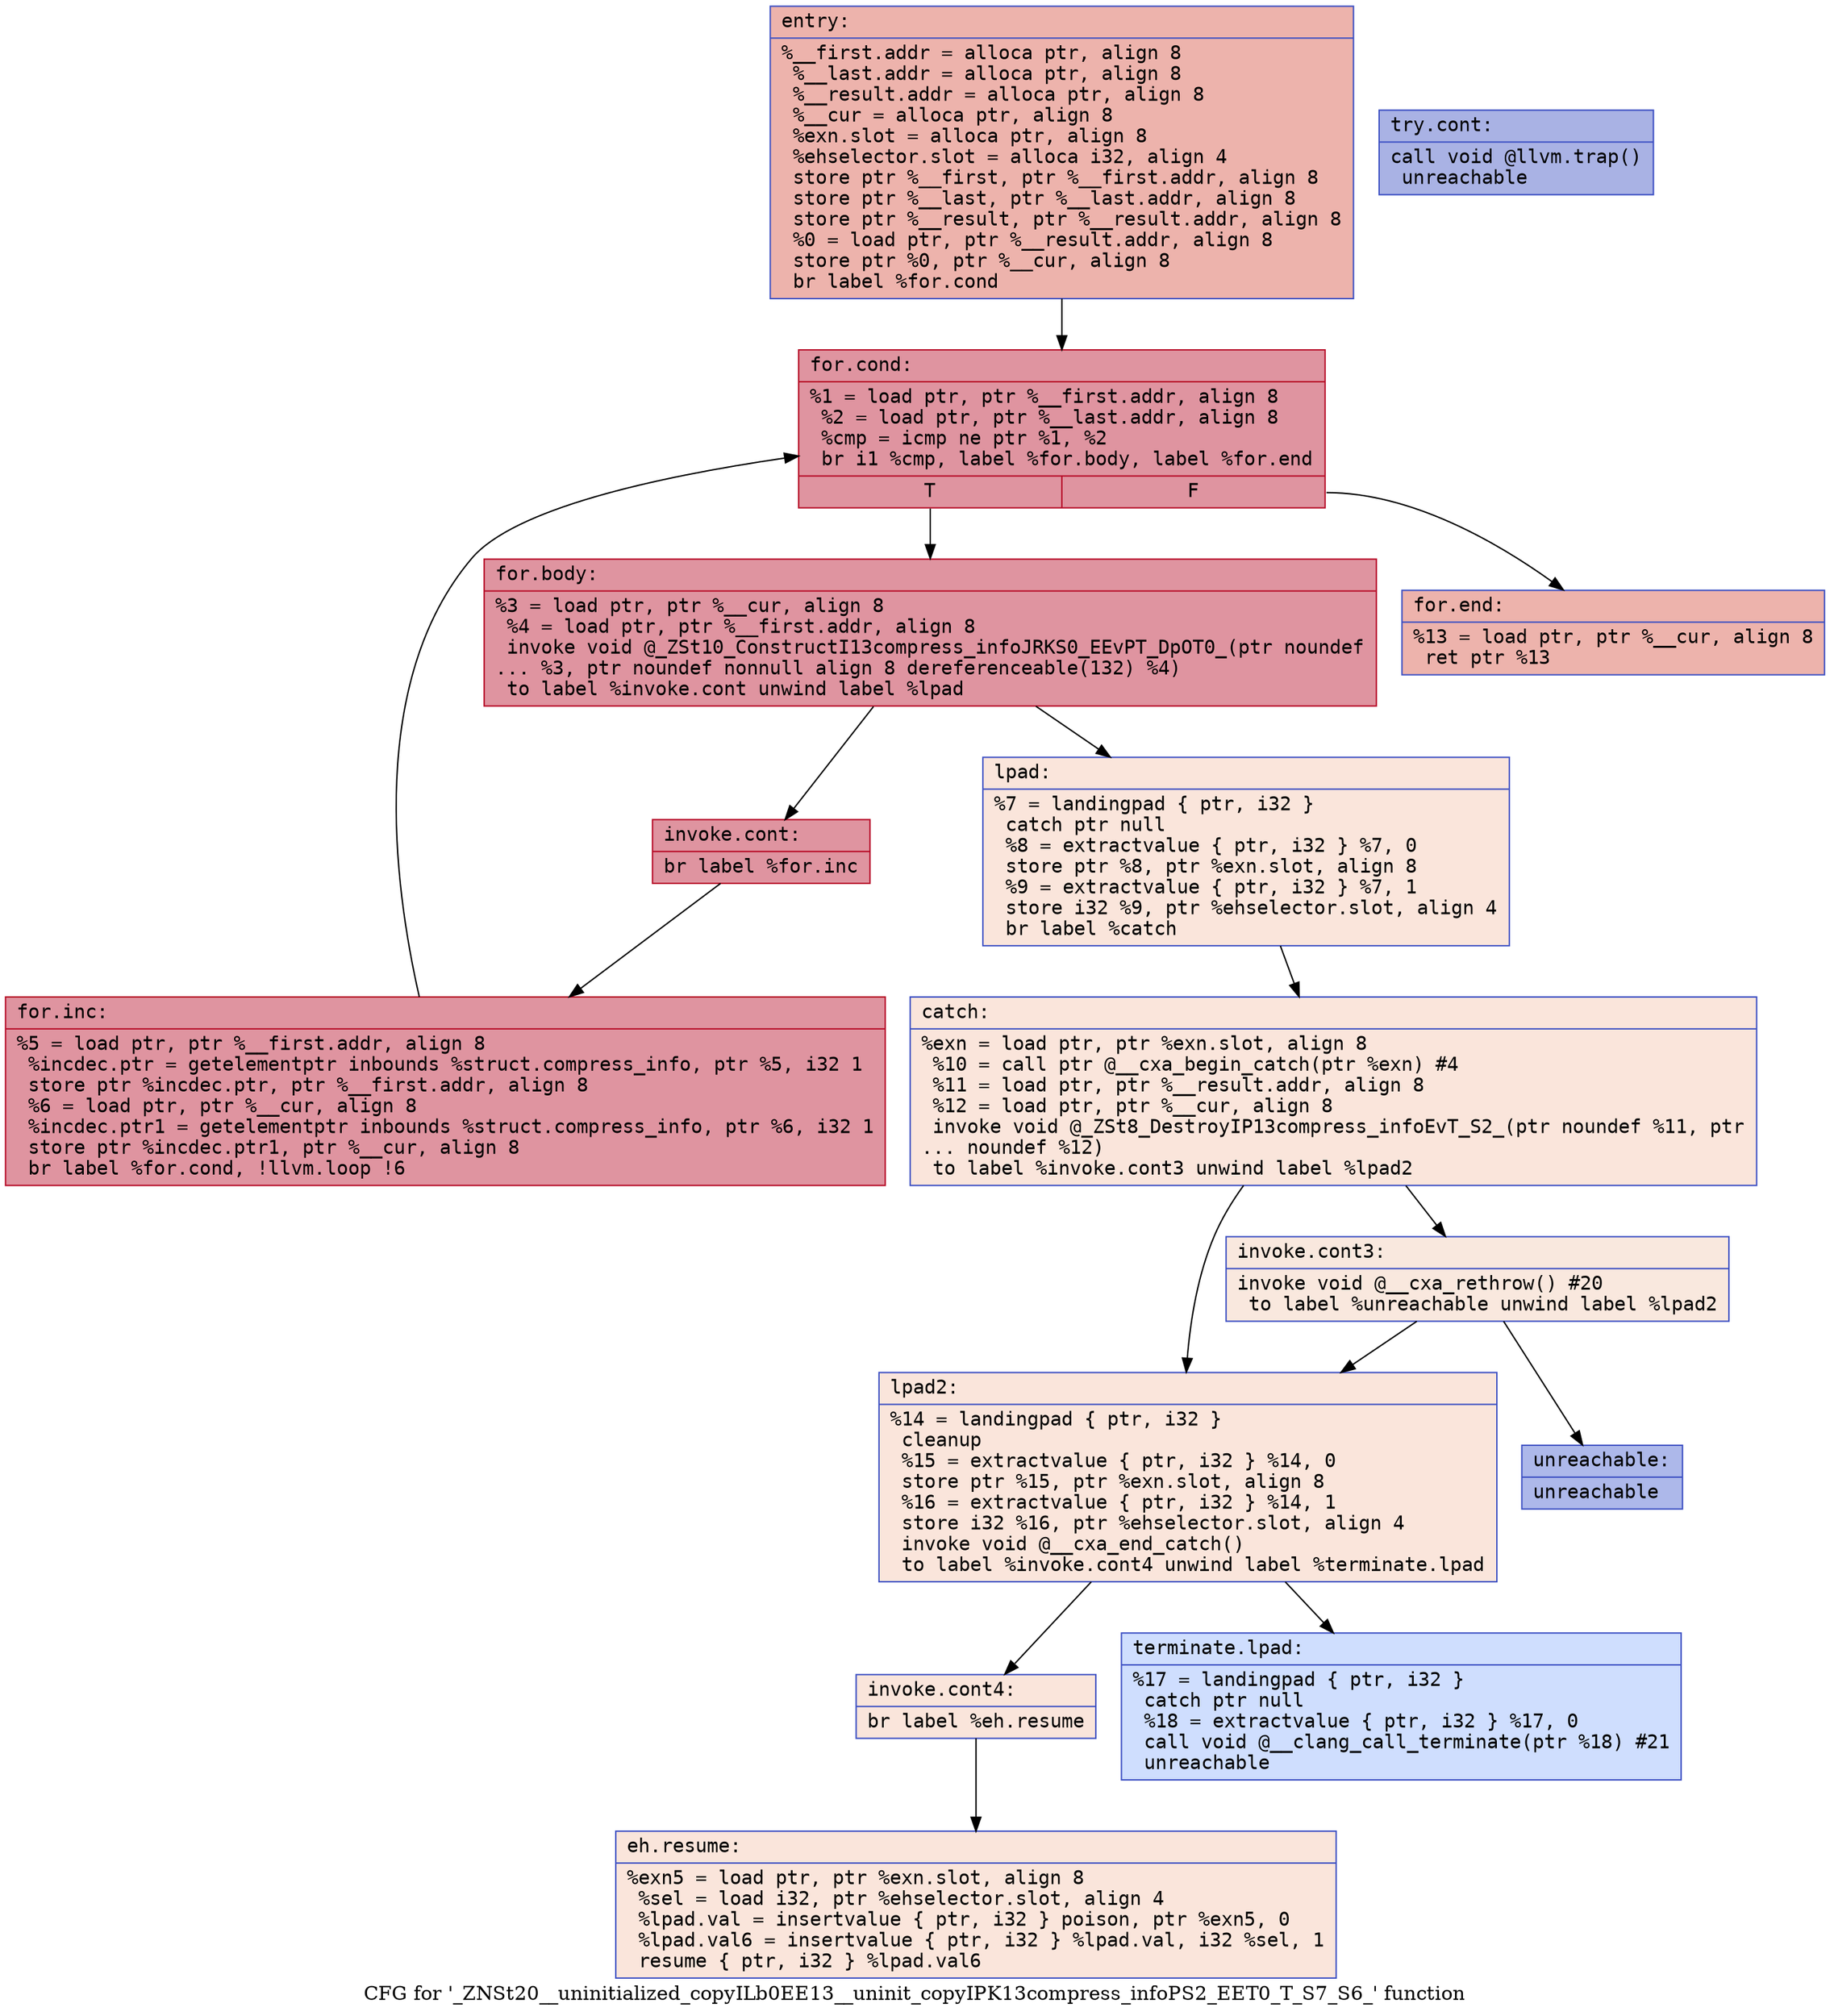 digraph "CFG for '_ZNSt20__uninitialized_copyILb0EE13__uninit_copyIPK13compress_infoPS2_EET0_T_S7_S6_' function" {
	label="CFG for '_ZNSt20__uninitialized_copyILb0EE13__uninit_copyIPK13compress_infoPS2_EET0_T_S7_S6_' function";

	Node0x5651cd865df0 [shape=record,color="#3d50c3ff", style=filled, fillcolor="#d6524470" fontname="Courier",label="{entry:\l|  %__first.addr = alloca ptr, align 8\l  %__last.addr = alloca ptr, align 8\l  %__result.addr = alloca ptr, align 8\l  %__cur = alloca ptr, align 8\l  %exn.slot = alloca ptr, align 8\l  %ehselector.slot = alloca i32, align 4\l  store ptr %__first, ptr %__first.addr, align 8\l  store ptr %__last, ptr %__last.addr, align 8\l  store ptr %__result, ptr %__result.addr, align 8\l  %0 = load ptr, ptr %__result.addr, align 8\l  store ptr %0, ptr %__cur, align 8\l  br label %for.cond\l}"];
	Node0x5651cd865df0 -> Node0x5651cd8664a0[tooltip="entry -> for.cond\nProbability 100.00%" ];
	Node0x5651cd8664a0 [shape=record,color="#b70d28ff", style=filled, fillcolor="#b70d2870" fontname="Courier",label="{for.cond:\l|  %1 = load ptr, ptr %__first.addr, align 8\l  %2 = load ptr, ptr %__last.addr, align 8\l  %cmp = icmp ne ptr %1, %2\l  br i1 %cmp, label %for.body, label %for.end\l|{<s0>T|<s1>F}}"];
	Node0x5651cd8664a0:s0 -> Node0x5651cd866740[tooltip="for.cond -> for.body\nProbability 96.88%" ];
	Node0x5651cd8664a0:s1 -> Node0x5651cd866960[tooltip="for.cond -> for.end\nProbability 3.12%" ];
	Node0x5651cd866740 [shape=record,color="#b70d28ff", style=filled, fillcolor="#b70d2870" fontname="Courier",label="{for.body:\l|  %3 = load ptr, ptr %__cur, align 8\l  %4 = load ptr, ptr %__first.addr, align 8\l  invoke void @_ZSt10_ConstructI13compress_infoJRKS0_EEvPT_DpOT0_(ptr noundef\l... %3, ptr noundef nonnull align 8 dereferenceable(132) %4)\l          to label %invoke.cont unwind label %lpad\l}"];
	Node0x5651cd866740 -> Node0x5651cd866b80[tooltip="for.body -> invoke.cont\nProbability 100.00%" ];
	Node0x5651cd866740 -> Node0x5651cd866c00[tooltip="for.body -> lpad\nProbability 0.00%" ];
	Node0x5651cd866b80 [shape=record,color="#b70d28ff", style=filled, fillcolor="#b70d2870" fontname="Courier",label="{invoke.cont:\l|  br label %for.inc\l}"];
	Node0x5651cd866b80 -> Node0x5651cd866e80[tooltip="invoke.cont -> for.inc\nProbability 100.00%" ];
	Node0x5651cd866e80 [shape=record,color="#b70d28ff", style=filled, fillcolor="#b70d2870" fontname="Courier",label="{for.inc:\l|  %5 = load ptr, ptr %__first.addr, align 8\l  %incdec.ptr = getelementptr inbounds %struct.compress_info, ptr %5, i32 1\l  store ptr %incdec.ptr, ptr %__first.addr, align 8\l  %6 = load ptr, ptr %__cur, align 8\l  %incdec.ptr1 = getelementptr inbounds %struct.compress_info, ptr %6, i32 1\l  store ptr %incdec.ptr1, ptr %__cur, align 8\l  br label %for.cond, !llvm.loop !6\l}"];
	Node0x5651cd866e80 -> Node0x5651cd8664a0[tooltip="for.inc -> for.cond\nProbability 100.00%" ];
	Node0x5651cd866c00 [shape=record,color="#3d50c3ff", style=filled, fillcolor="#f4c5ad70" fontname="Courier",label="{lpad:\l|  %7 = landingpad \{ ptr, i32 \}\l          catch ptr null\l  %8 = extractvalue \{ ptr, i32 \} %7, 0\l  store ptr %8, ptr %exn.slot, align 8\l  %9 = extractvalue \{ ptr, i32 \} %7, 1\l  store i32 %9, ptr %ehselector.slot, align 4\l  br label %catch\l}"];
	Node0x5651cd866c00 -> Node0x5651cd867700[tooltip="lpad -> catch\nProbability 100.00%" ];
	Node0x5651cd867700 [shape=record,color="#3d50c3ff", style=filled, fillcolor="#f4c5ad70" fontname="Courier",label="{catch:\l|  %exn = load ptr, ptr %exn.slot, align 8\l  %10 = call ptr @__cxa_begin_catch(ptr %exn) #4\l  %11 = load ptr, ptr %__result.addr, align 8\l  %12 = load ptr, ptr %__cur, align 8\l  invoke void @_ZSt8_DestroyIP13compress_infoEvT_S2_(ptr noundef %11, ptr\l... noundef %12)\l          to label %invoke.cont3 unwind label %lpad2\l}"];
	Node0x5651cd867700 -> Node0x5651cd867ac0[tooltip="catch -> invoke.cont3\nProbability 50.00%" ];
	Node0x5651cd867700 -> Node0x5651cd867b10[tooltip="catch -> lpad2\nProbability 50.00%" ];
	Node0x5651cd867ac0 [shape=record,color="#3d50c3ff", style=filled, fillcolor="#f2cab570" fontname="Courier",label="{invoke.cont3:\l|  invoke void @__cxa_rethrow() #20\l          to label %unreachable unwind label %lpad2\l}"];
	Node0x5651cd867ac0 -> Node0x5651cd867e60[tooltip="invoke.cont3 -> unreachable\nProbability 0.00%" ];
	Node0x5651cd867ac0 -> Node0x5651cd867b10[tooltip="invoke.cont3 -> lpad2\nProbability 100.00%" ];
	Node0x5651cd866960 [shape=record,color="#3d50c3ff", style=filled, fillcolor="#d6524470" fontname="Courier",label="{for.end:\l|  %13 = load ptr, ptr %__cur, align 8\l  ret ptr %13\l}"];
	Node0x5651cd867b10 [shape=record,color="#3d50c3ff", style=filled, fillcolor="#f4c5ad70" fontname="Courier",label="{lpad2:\l|  %14 = landingpad \{ ptr, i32 \}\l          cleanup\l  %15 = extractvalue \{ ptr, i32 \} %14, 0\l  store ptr %15, ptr %exn.slot, align 8\l  %16 = extractvalue \{ ptr, i32 \} %14, 1\l  store i32 %16, ptr %ehselector.slot, align 4\l  invoke void @__cxa_end_catch()\l          to label %invoke.cont4 unwind label %terminate.lpad\l}"];
	Node0x5651cd867b10 -> Node0x5651cd868340[tooltip="lpad2 -> invoke.cont4\nProbability 100.00%" ];
	Node0x5651cd867b10 -> Node0x5651cd8667c0[tooltip="lpad2 -> terminate.lpad\nProbability 0.00%" ];
	Node0x5651cd868340 [shape=record,color="#3d50c3ff", style=filled, fillcolor="#f4c5ad70" fontname="Courier",label="{invoke.cont4:\l|  br label %eh.resume\l}"];
	Node0x5651cd868340 -> Node0x5651cd868770[tooltip="invoke.cont4 -> eh.resume\nProbability 100.00%" ];
	Node0x5651cd868830 [shape=record,color="#3d50c3ff", style=filled, fillcolor="#3d50c370" fontname="Courier",label="{try.cont:\l|  call void @llvm.trap()\l  unreachable\l}"];
	Node0x5651cd868770 [shape=record,color="#3d50c3ff", style=filled, fillcolor="#f4c5ad70" fontname="Courier",label="{eh.resume:\l|  %exn5 = load ptr, ptr %exn.slot, align 8\l  %sel = load i32, ptr %ehselector.slot, align 4\l  %lpad.val = insertvalue \{ ptr, i32 \} poison, ptr %exn5, 0\l  %lpad.val6 = insertvalue \{ ptr, i32 \} %lpad.val, i32 %sel, 1\l  resume \{ ptr, i32 \} %lpad.val6\l}"];
	Node0x5651cd8667c0 [shape=record,color="#3d50c3ff", style=filled, fillcolor="#93b5fe70" fontname="Courier",label="{terminate.lpad:\l|  %17 = landingpad \{ ptr, i32 \}\l          catch ptr null\l  %18 = extractvalue \{ ptr, i32 \} %17, 0\l  call void @__clang_call_terminate(ptr %18) #21\l  unreachable\l}"];
	Node0x5651cd867e60 [shape=record,color="#3d50c3ff", style=filled, fillcolor="#465ecf70" fontname="Courier",label="{unreachable:\l|  unreachable\l}"];
}
